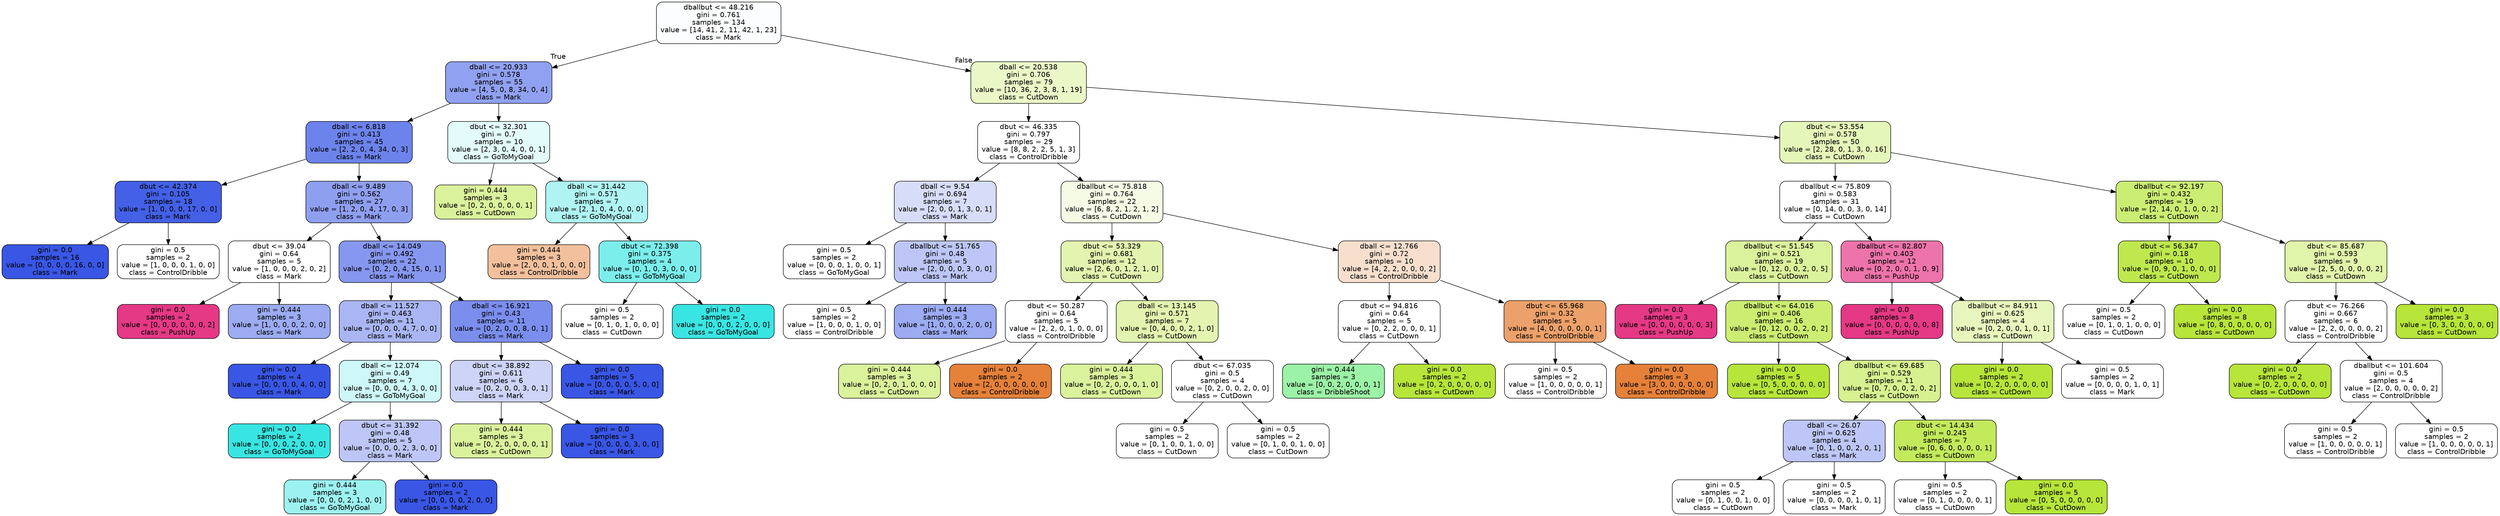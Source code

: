 digraph Tree {
node [shape=box, style="filled, rounded", color="black", fontname=helvetica] ;
edge [fontname=helvetica] ;
0 [label="dballbut <= 48.216\ngini = 0.761\nsamples = 134\nvalue = [14, 41, 2, 11, 42, 1, 23]\nclass = Mark", fillcolor="#3956e503"] ;
1 [label="dball <= 20.933\ngini = 0.578\nsamples = 55\nvalue = [4, 5, 0, 8, 34, 0, 4]\nclass = Mark", fillcolor="#3956e58d"] ;
0 -> 1 [labeldistance=2.5, labelangle=45, headlabel="True"] ;
2 [label="dball <= 6.818\ngini = 0.413\nsamples = 45\nvalue = [2, 2, 0, 4, 34, 0, 3]\nclass = Mark", fillcolor="#3956e5bb"] ;
1 -> 2 ;
3 [label="dbut <= 42.374\ngini = 0.105\nsamples = 18\nvalue = [1, 0, 0, 0, 17, 0, 0]\nclass = Mark", fillcolor="#3956e5f0"] ;
2 -> 3 ;
4 [label="gini = 0.0\nsamples = 16\nvalue = [0, 0, 0, 0, 16, 0, 0]\nclass = Mark", fillcolor="#3956e5ff"] ;
3 -> 4 ;
5 [label="gini = 0.5\nsamples = 2\nvalue = [1, 0, 0, 0, 1, 0, 0]\nclass = ControlDribble", fillcolor="#e5813900"] ;
3 -> 5 ;
6 [label="dball <= 9.489\ngini = 0.562\nsamples = 27\nvalue = [1, 2, 0, 4, 17, 0, 3]\nclass = Mark", fillcolor="#3956e590"] ;
2 -> 6 ;
7 [label="dbut <= 39.04\ngini = 0.64\nsamples = 5\nvalue = [1, 0, 0, 0, 2, 0, 2]\nclass = Mark", fillcolor="#3956e500"] ;
6 -> 7 ;
8 [label="gini = 0.0\nsamples = 2\nvalue = [0, 0, 0, 0, 0, 0, 2]\nclass = PushUp", fillcolor="#e53986ff"] ;
7 -> 8 ;
9 [label="gini = 0.444\nsamples = 3\nvalue = [1, 0, 0, 0, 2, 0, 0]\nclass = Mark", fillcolor="#3956e57f"] ;
7 -> 9 ;
10 [label="dball <= 14.049\ngini = 0.492\nsamples = 22\nvalue = [0, 2, 0, 4, 15, 0, 1]\nclass = Mark", fillcolor="#3956e59c"] ;
6 -> 10 ;
11 [label="dball <= 11.527\ngini = 0.463\nsamples = 11\nvalue = [0, 0, 0, 4, 7, 0, 0]\nclass = Mark", fillcolor="#3956e56d"] ;
10 -> 11 ;
12 [label="gini = 0.0\nsamples = 4\nvalue = [0, 0, 0, 0, 4, 0, 0]\nclass = Mark", fillcolor="#3956e5ff"] ;
11 -> 12 ;
13 [label="dball <= 12.074\ngini = 0.49\nsamples = 7\nvalue = [0, 0, 0, 4, 3, 0, 0]\nclass = GoToMyGoal", fillcolor="#39e5e240"] ;
11 -> 13 ;
14 [label="gini = 0.0\nsamples = 2\nvalue = [0, 0, 0, 2, 0, 0, 0]\nclass = GoToMyGoal", fillcolor="#39e5e2ff"] ;
13 -> 14 ;
15 [label="dbut <= 31.392\ngini = 0.48\nsamples = 5\nvalue = [0, 0, 0, 2, 3, 0, 0]\nclass = Mark", fillcolor="#3956e555"] ;
13 -> 15 ;
16 [label="gini = 0.444\nsamples = 3\nvalue = [0, 0, 0, 2, 1, 0, 0]\nclass = GoToMyGoal", fillcolor="#39e5e27f"] ;
15 -> 16 ;
17 [label="gini = 0.0\nsamples = 2\nvalue = [0, 0, 0, 0, 2, 0, 0]\nclass = Mark", fillcolor="#3956e5ff"] ;
15 -> 17 ;
18 [label="dball <= 16.921\ngini = 0.43\nsamples = 11\nvalue = [0, 2, 0, 0, 8, 0, 1]\nclass = Mark", fillcolor="#3956e5aa"] ;
10 -> 18 ;
19 [label="dbut <= 38.892\ngini = 0.611\nsamples = 6\nvalue = [0, 2, 0, 0, 3, 0, 1]\nclass = Mark", fillcolor="#3956e540"] ;
18 -> 19 ;
20 [label="gini = 0.444\nsamples = 3\nvalue = [0, 2, 0, 0, 0, 0, 1]\nclass = CutDown", fillcolor="#b7e5397f"] ;
19 -> 20 ;
21 [label="gini = 0.0\nsamples = 3\nvalue = [0, 0, 0, 0, 3, 0, 0]\nclass = Mark", fillcolor="#3956e5ff"] ;
19 -> 21 ;
22 [label="gini = 0.0\nsamples = 5\nvalue = [0, 0, 0, 0, 5, 0, 0]\nclass = Mark", fillcolor="#3956e5ff"] ;
18 -> 22 ;
23 [label="dbut <= 32.301\ngini = 0.7\nsamples = 10\nvalue = [2, 3, 0, 4, 0, 0, 1]\nclass = GoToMyGoal", fillcolor="#39e5e224"] ;
1 -> 23 ;
24 [label="gini = 0.444\nsamples = 3\nvalue = [0, 2, 0, 0, 0, 0, 1]\nclass = CutDown", fillcolor="#b7e5397f"] ;
23 -> 24 ;
25 [label="dball <= 31.442\ngini = 0.571\nsamples = 7\nvalue = [2, 1, 0, 4, 0, 0, 0]\nclass = GoToMyGoal", fillcolor="#39e5e266"] ;
23 -> 25 ;
26 [label="gini = 0.444\nsamples = 3\nvalue = [2, 0, 0, 1, 0, 0, 0]\nclass = ControlDribble", fillcolor="#e581397f"] ;
25 -> 26 ;
27 [label="dbut <= 72.398\ngini = 0.375\nsamples = 4\nvalue = [0, 1, 0, 3, 0, 0, 0]\nclass = GoToMyGoal", fillcolor="#39e5e2aa"] ;
25 -> 27 ;
28 [label="gini = 0.5\nsamples = 2\nvalue = [0, 1, 0, 1, 0, 0, 0]\nclass = CutDown", fillcolor="#b7e53900"] ;
27 -> 28 ;
29 [label="gini = 0.0\nsamples = 2\nvalue = [0, 0, 0, 2, 0, 0, 0]\nclass = GoToMyGoal", fillcolor="#39e5e2ff"] ;
27 -> 29 ;
30 [label="dball <= 20.538\ngini = 0.706\nsamples = 79\nvalue = [10, 36, 2, 3, 8, 1, 19]\nclass = CutDown", fillcolor="#b7e53948"] ;
0 -> 30 [labeldistance=2.5, labelangle=-45, headlabel="False"] ;
31 [label="dbut <= 46.335\ngini = 0.797\nsamples = 29\nvalue = [8, 8, 2, 2, 5, 1, 3]\nclass = ControlDribble", fillcolor="#e5813900"] ;
30 -> 31 ;
32 [label="dball <= 9.54\ngini = 0.694\nsamples = 7\nvalue = [2, 0, 0, 1, 3, 0, 1]\nclass = Mark", fillcolor="#3956e533"] ;
31 -> 32 ;
33 [label="gini = 0.5\nsamples = 2\nvalue = [0, 0, 0, 1, 0, 0, 1]\nclass = GoToMyGoal", fillcolor="#39e5e200"] ;
32 -> 33 ;
34 [label="dballbut <= 51.765\ngini = 0.48\nsamples = 5\nvalue = [2, 0, 0, 0, 3, 0, 0]\nclass = Mark", fillcolor="#3956e555"] ;
32 -> 34 ;
35 [label="gini = 0.5\nsamples = 2\nvalue = [1, 0, 0, 0, 1, 0, 0]\nclass = ControlDribble", fillcolor="#e5813900"] ;
34 -> 35 ;
36 [label="gini = 0.444\nsamples = 3\nvalue = [1, 0, 0, 0, 2, 0, 0]\nclass = Mark", fillcolor="#3956e57f"] ;
34 -> 36 ;
37 [label="dballbut <= 75.818\ngini = 0.764\nsamples = 22\nvalue = [6, 8, 2, 1, 2, 1, 2]\nclass = CutDown", fillcolor="#b7e53920"] ;
31 -> 37 ;
38 [label="dbut <= 53.329\ngini = 0.681\nsamples = 12\nvalue = [2, 6, 0, 1, 2, 1, 0]\nclass = CutDown", fillcolor="#b7e53966"] ;
37 -> 38 ;
39 [label="dbut <= 50.287\ngini = 0.64\nsamples = 5\nvalue = [2, 2, 0, 1, 0, 0, 0]\nclass = ControlDribble", fillcolor="#e5813900"] ;
38 -> 39 ;
40 [label="gini = 0.444\nsamples = 3\nvalue = [0, 2, 0, 1, 0, 0, 0]\nclass = CutDown", fillcolor="#b7e5397f"] ;
39 -> 40 ;
41 [label="gini = 0.0\nsamples = 2\nvalue = [2, 0, 0, 0, 0, 0, 0]\nclass = ControlDribble", fillcolor="#e58139ff"] ;
39 -> 41 ;
42 [label="dball <= 13.145\ngini = 0.571\nsamples = 7\nvalue = [0, 4, 0, 0, 2, 1, 0]\nclass = CutDown", fillcolor="#b7e53966"] ;
38 -> 42 ;
43 [label="gini = 0.444\nsamples = 3\nvalue = [0, 2, 0, 0, 0, 1, 0]\nclass = CutDown", fillcolor="#b7e5397f"] ;
42 -> 43 ;
44 [label="dbut <= 67.035\ngini = 0.5\nsamples = 4\nvalue = [0, 2, 0, 0, 2, 0, 0]\nclass = CutDown", fillcolor="#b7e53900"] ;
42 -> 44 ;
45 [label="gini = 0.5\nsamples = 2\nvalue = [0, 1, 0, 0, 1, 0, 0]\nclass = CutDown", fillcolor="#b7e53900"] ;
44 -> 45 ;
46 [label="gini = 0.5\nsamples = 2\nvalue = [0, 1, 0, 0, 1, 0, 0]\nclass = CutDown", fillcolor="#b7e53900"] ;
44 -> 46 ;
47 [label="dball <= 12.766\ngini = 0.72\nsamples = 10\nvalue = [4, 2, 2, 0, 0, 0, 2]\nclass = ControlDribble", fillcolor="#e5813940"] ;
37 -> 47 ;
48 [label="dbut <= 94.816\ngini = 0.64\nsamples = 5\nvalue = [0, 2, 2, 0, 0, 0, 1]\nclass = CutDown", fillcolor="#b7e53900"] ;
47 -> 48 ;
49 [label="gini = 0.444\nsamples = 3\nvalue = [0, 0, 2, 0, 0, 0, 1]\nclass = DribbleShoot", fillcolor="#39e54d7f"] ;
48 -> 49 ;
50 [label="gini = 0.0\nsamples = 2\nvalue = [0, 2, 0, 0, 0, 0, 0]\nclass = CutDown", fillcolor="#b7e539ff"] ;
48 -> 50 ;
51 [label="dbut <= 65.968\ngini = 0.32\nsamples = 5\nvalue = [4, 0, 0, 0, 0, 0, 1]\nclass = ControlDribble", fillcolor="#e58139bf"] ;
47 -> 51 ;
52 [label="gini = 0.5\nsamples = 2\nvalue = [1, 0, 0, 0, 0, 0, 1]\nclass = ControlDribble", fillcolor="#e5813900"] ;
51 -> 52 ;
53 [label="gini = 0.0\nsamples = 3\nvalue = [3, 0, 0, 0, 0, 0, 0]\nclass = ControlDribble", fillcolor="#e58139ff"] ;
51 -> 53 ;
54 [label="dbut <= 53.554\ngini = 0.578\nsamples = 50\nvalue = [2, 28, 0, 1, 3, 0, 16]\nclass = CutDown", fillcolor="#b7e5395a"] ;
30 -> 54 ;
55 [label="dballbut <= 75.809\ngini = 0.583\nsamples = 31\nvalue = [0, 14, 0, 0, 3, 0, 14]\nclass = CutDown", fillcolor="#b7e53900"] ;
54 -> 55 ;
56 [label="dballbut <= 51.545\ngini = 0.521\nsamples = 19\nvalue = [0, 12, 0, 0, 2, 0, 5]\nclass = CutDown", fillcolor="#b7e5397f"] ;
55 -> 56 ;
57 [label="gini = 0.0\nsamples = 3\nvalue = [0, 0, 0, 0, 0, 0, 3]\nclass = PushUp", fillcolor="#e53986ff"] ;
56 -> 57 ;
58 [label="dballbut <= 64.016\ngini = 0.406\nsamples = 16\nvalue = [0, 12, 0, 0, 2, 0, 2]\nclass = CutDown", fillcolor="#b7e539b6"] ;
56 -> 58 ;
59 [label="gini = 0.0\nsamples = 5\nvalue = [0, 5, 0, 0, 0, 0, 0]\nclass = CutDown", fillcolor="#b7e539ff"] ;
58 -> 59 ;
60 [label="dballbut <= 69.685\ngini = 0.529\nsamples = 11\nvalue = [0, 7, 0, 0, 2, 0, 2]\nclass = CutDown", fillcolor="#b7e5398e"] ;
58 -> 60 ;
61 [label="dball <= 26.07\ngini = 0.625\nsamples = 4\nvalue = [0, 1, 0, 0, 2, 0, 1]\nclass = Mark", fillcolor="#3956e555"] ;
60 -> 61 ;
62 [label="gini = 0.5\nsamples = 2\nvalue = [0, 1, 0, 0, 1, 0, 0]\nclass = CutDown", fillcolor="#b7e53900"] ;
61 -> 62 ;
63 [label="gini = 0.5\nsamples = 2\nvalue = [0, 0, 0, 0, 1, 0, 1]\nclass = Mark", fillcolor="#3956e500"] ;
61 -> 63 ;
64 [label="dbut <= 14.434\ngini = 0.245\nsamples = 7\nvalue = [0, 6, 0, 0, 0, 0, 1]\nclass = CutDown", fillcolor="#b7e539d4"] ;
60 -> 64 ;
65 [label="gini = 0.5\nsamples = 2\nvalue = [0, 1, 0, 0, 0, 0, 1]\nclass = CutDown", fillcolor="#b7e53900"] ;
64 -> 65 ;
66 [label="gini = 0.0\nsamples = 5\nvalue = [0, 5, 0, 0, 0, 0, 0]\nclass = CutDown", fillcolor="#b7e539ff"] ;
64 -> 66 ;
67 [label="dballbut <= 82.807\ngini = 0.403\nsamples = 12\nvalue = [0, 2, 0, 0, 1, 0, 9]\nclass = PushUp", fillcolor="#e53986b2"] ;
55 -> 67 ;
68 [label="gini = 0.0\nsamples = 8\nvalue = [0, 0, 0, 0, 0, 0, 8]\nclass = PushUp", fillcolor="#e53986ff"] ;
67 -> 68 ;
69 [label="dballbut <= 84.911\ngini = 0.625\nsamples = 4\nvalue = [0, 2, 0, 0, 1, 0, 1]\nclass = CutDown", fillcolor="#b7e53955"] ;
67 -> 69 ;
70 [label="gini = 0.0\nsamples = 2\nvalue = [0, 2, 0, 0, 0, 0, 0]\nclass = CutDown", fillcolor="#b7e539ff"] ;
69 -> 70 ;
71 [label="gini = 0.5\nsamples = 2\nvalue = [0, 0, 0, 0, 1, 0, 1]\nclass = Mark", fillcolor="#3956e500"] ;
69 -> 71 ;
72 [label="dballbut <= 92.197\ngini = 0.432\nsamples = 19\nvalue = [2, 14, 0, 1, 0, 0, 2]\nclass = CutDown", fillcolor="#b7e539b4"] ;
54 -> 72 ;
73 [label="dbut <= 56.347\ngini = 0.18\nsamples = 10\nvalue = [0, 9, 0, 1, 0, 0, 0]\nclass = CutDown", fillcolor="#b7e539e3"] ;
72 -> 73 ;
74 [label="gini = 0.5\nsamples = 2\nvalue = [0, 1, 0, 1, 0, 0, 0]\nclass = CutDown", fillcolor="#b7e53900"] ;
73 -> 74 ;
75 [label="gini = 0.0\nsamples = 8\nvalue = [0, 8, 0, 0, 0, 0, 0]\nclass = CutDown", fillcolor="#b7e539ff"] ;
73 -> 75 ;
76 [label="dbut <= 85.687\ngini = 0.593\nsamples = 9\nvalue = [2, 5, 0, 0, 0, 0, 2]\nclass = CutDown", fillcolor="#b7e5396d"] ;
72 -> 76 ;
77 [label="dbut <= 76.266\ngini = 0.667\nsamples = 6\nvalue = [2, 2, 0, 0, 0, 0, 2]\nclass = ControlDribble", fillcolor="#e5813900"] ;
76 -> 77 ;
78 [label="gini = 0.0\nsamples = 2\nvalue = [0, 2, 0, 0, 0, 0, 0]\nclass = CutDown", fillcolor="#b7e539ff"] ;
77 -> 78 ;
79 [label="dballbut <= 101.604\ngini = 0.5\nsamples = 4\nvalue = [2, 0, 0, 0, 0, 0, 2]\nclass = ControlDribble", fillcolor="#e5813900"] ;
77 -> 79 ;
80 [label="gini = 0.5\nsamples = 2\nvalue = [1, 0, 0, 0, 0, 0, 1]\nclass = ControlDribble", fillcolor="#e5813900"] ;
79 -> 80 ;
81 [label="gini = 0.5\nsamples = 2\nvalue = [1, 0, 0, 0, 0, 0, 1]\nclass = ControlDribble", fillcolor="#e5813900"] ;
79 -> 81 ;
82 [label="gini = 0.0\nsamples = 3\nvalue = [0, 3, 0, 0, 0, 0, 0]\nclass = CutDown", fillcolor="#b7e539ff"] ;
76 -> 82 ;
}